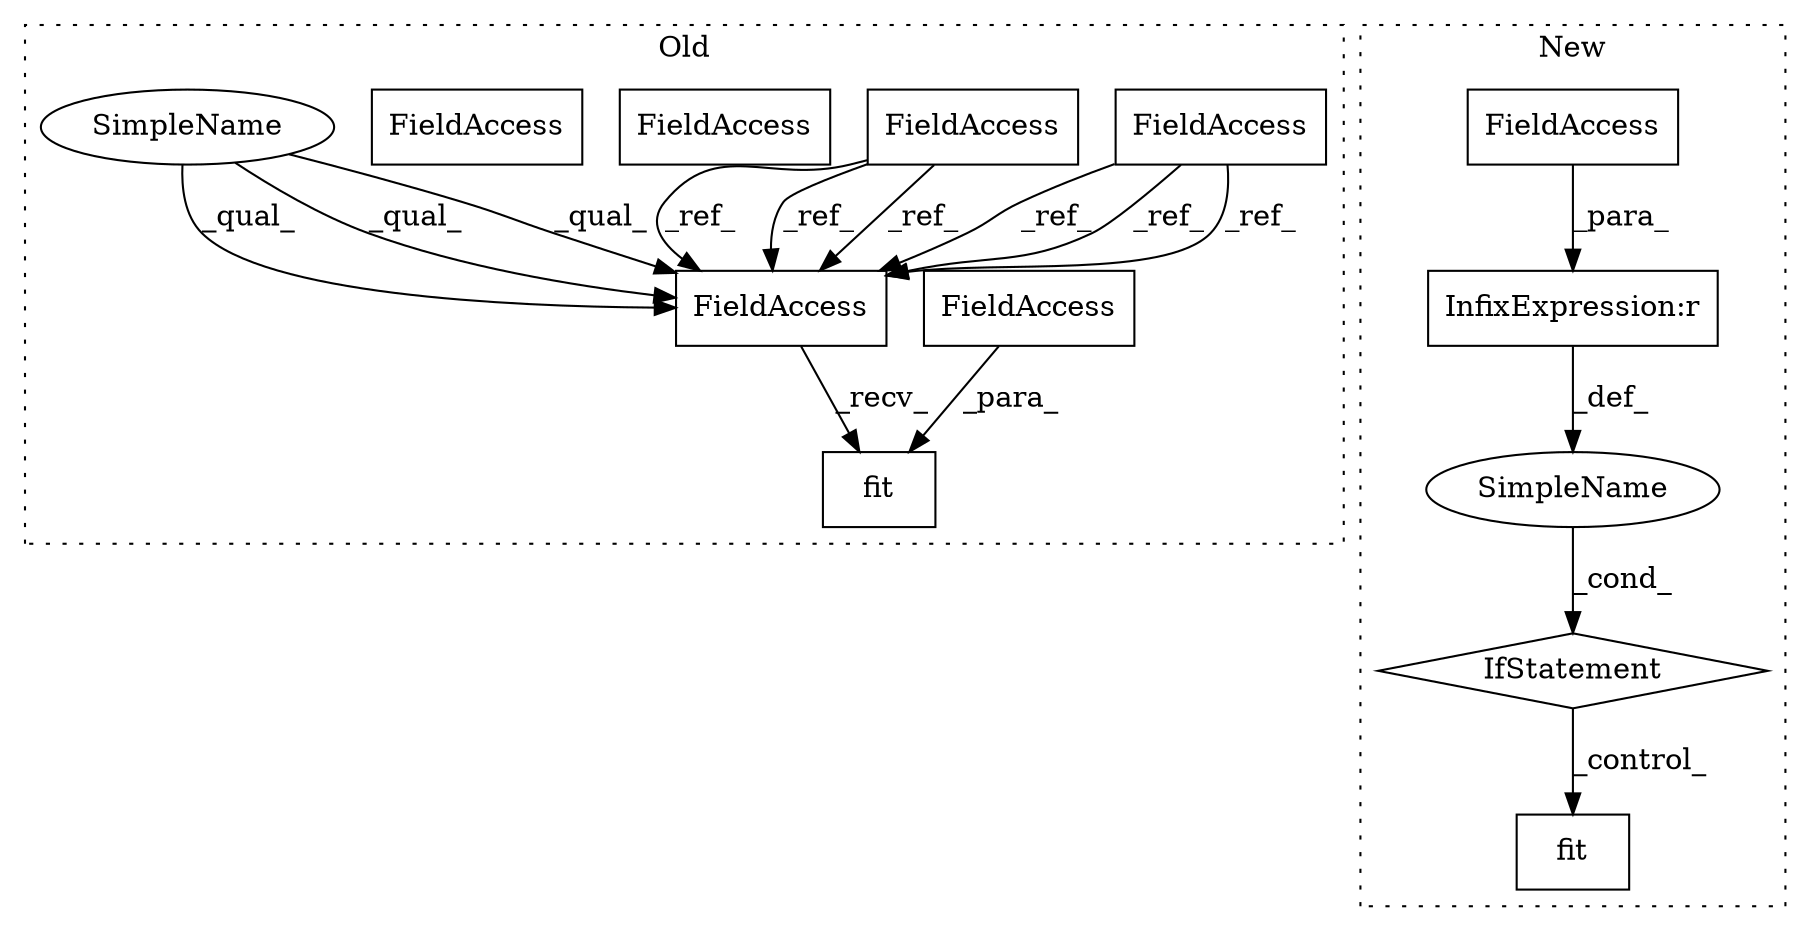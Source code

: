 digraph G {
subgraph cluster0 {
1 [label="fit" a="32" s="2410,2429" l="4,1" shape="box"];
7 [label="FieldAccess" a="22" s="1476" l="15" shape="box"];
8 [label="FieldAccess" a="22" s="1574" l="15" shape="box"];
9 [label="FieldAccess" a="22" s="2428" l="1" shape="box"];
10 [label="FieldAccess" a="22" s="2394" l="15" shape="box"];
11 [label="FieldAccess" a="22" s="2394" l="15" shape="box"];
12 [label="FieldAccess" a="22" s="2394" l="15" shape="box"];
13 [label="SimpleName" a="42" s="2394" l="4" shape="ellipse"];
label = "Old";
style="dotted";
}
subgraph cluster1 {
2 [label="IfStatement" a="25" s="2079,2104" l="4,2" shape="diamond"];
3 [label="InfixExpression:r" a="27" s="2096" l="4" shape="box"];
4 [label="FieldAccess" a="22" s="2083" l="13" shape="box"];
5 [label="SimpleName" a="42" s="" l="" shape="ellipse"];
6 [label="fit" a="32" s="2196,2250" l="4,1" shape="box"];
label = "New";
style="dotted";
}
2 -> 6 [label="_control_"];
3 -> 5 [label="_def_"];
4 -> 3 [label="_para_"];
5 -> 2 [label="_cond_"];
7 -> 12 [label="_ref_"];
7 -> 12 [label="_ref_"];
7 -> 12 [label="_ref_"];
8 -> 12 [label="_ref_"];
8 -> 12 [label="_ref_"];
8 -> 12 [label="_ref_"];
9 -> 1 [label="_para_"];
12 -> 1 [label="_recv_"];
13 -> 12 [label="_qual_"];
13 -> 12 [label="_qual_"];
13 -> 12 [label="_qual_"];
}
